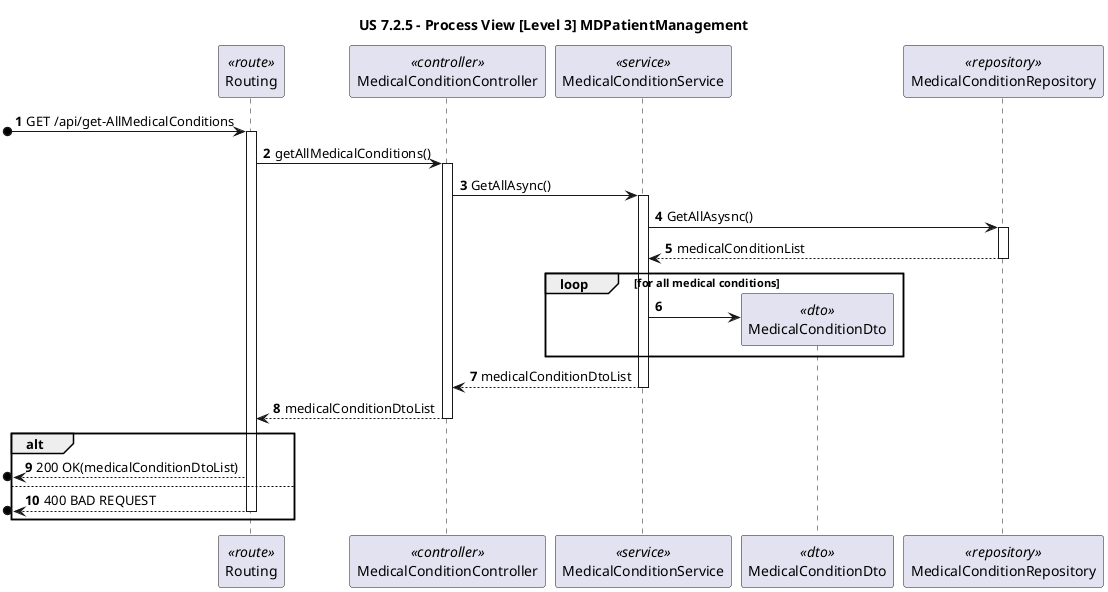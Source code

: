 @startuml

title "US 7.2.5 - Process View [Level 3] MDPatientManagement"

autonumber
participant "Routing" as ROUTE <<route>>
participant "MedicalConditionController" as CTRL <<controller>>
participant "MedicalConditionService" as SVC <<service>>
participant "MedicalConditionDto" as DTO <<dto>>
participant "MedicalConditionRepository" as REPO <<repository>>

[o-> ROUTE: GET /api/get-AllMedicalConditions
activate ROUTE

ROUTE -> CTRL: getAllMedicalConditions()
activate CTRL

CTRL ->  SVC: GetAllAsync()
activate SVC

SVC -> REPO : GetAllAsysnc()
activate REPO

REPO --> SVC : medicalConditionList
deactivate REPO

loop for all medical conditions
SVC -> DTO **
end loop

SVC --> CTRL: medicalConditionDtoList
deactivate SVC

CTRL --> ROUTE: medicalConditionDtoList
deactivate CTRL

alt 
[o<-- ROUTE : 200 OK(medicalConditionDtoList)

else

[o<-- ROUTE : 400 BAD REQUEST
deactivate ROUTE
end alt

@enduml